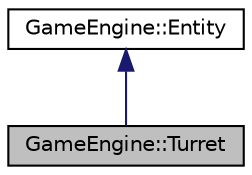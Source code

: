 digraph "GameEngine::Turret"
{
  edge [fontname="Helvetica",fontsize="10",labelfontname="Helvetica",labelfontsize="10"];
  node [fontname="Helvetica",fontsize="10",shape=record];
  Node0 [label="GameEngine::Turret",height=0.2,width=0.4,color="black", fillcolor="grey75", style="filled", fontcolor="black"];
  Node1 -> Node0 [dir="back",color="midnightblue",fontsize="10",style="solid",fontname="Helvetica"];
  Node1 [label="GameEngine::Entity",height=0.2,width=0.4,color="black", fillcolor="white", style="filled",URL="$class_game_engine_1_1_entity.html"];
}
